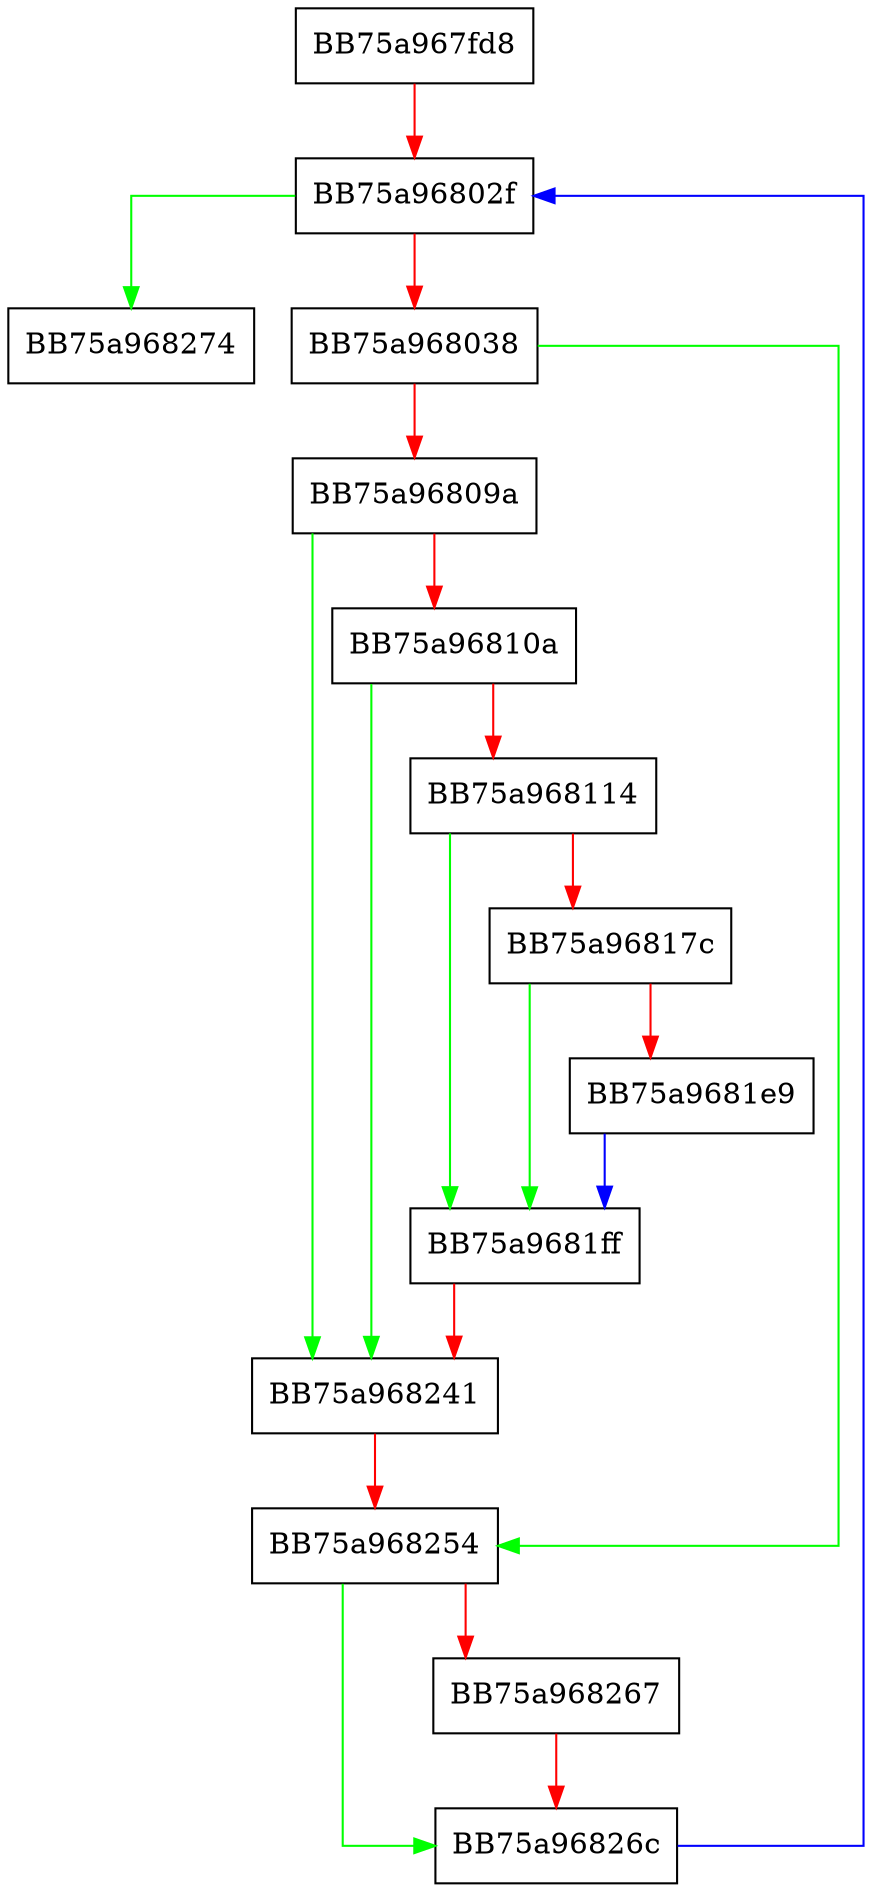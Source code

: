 digraph _parse_notification_settings_from_profile {
  node [shape="box"];
  graph [splines=ortho];
  BB75a967fd8 -> BB75a96802f [color="red"];
  BB75a96802f -> BB75a968274 [color="green"];
  BB75a96802f -> BB75a968038 [color="red"];
  BB75a968038 -> BB75a968254 [color="green"];
  BB75a968038 -> BB75a96809a [color="red"];
  BB75a96809a -> BB75a968241 [color="green"];
  BB75a96809a -> BB75a96810a [color="red"];
  BB75a96810a -> BB75a968241 [color="green"];
  BB75a96810a -> BB75a968114 [color="red"];
  BB75a968114 -> BB75a9681ff [color="green"];
  BB75a968114 -> BB75a96817c [color="red"];
  BB75a96817c -> BB75a9681ff [color="green"];
  BB75a96817c -> BB75a9681e9 [color="red"];
  BB75a9681e9 -> BB75a9681ff [color="blue"];
  BB75a9681ff -> BB75a968241 [color="red"];
  BB75a968241 -> BB75a968254 [color="red"];
  BB75a968254 -> BB75a96826c [color="green"];
  BB75a968254 -> BB75a968267 [color="red"];
  BB75a968267 -> BB75a96826c [color="red"];
  BB75a96826c -> BB75a96802f [color="blue"];
}